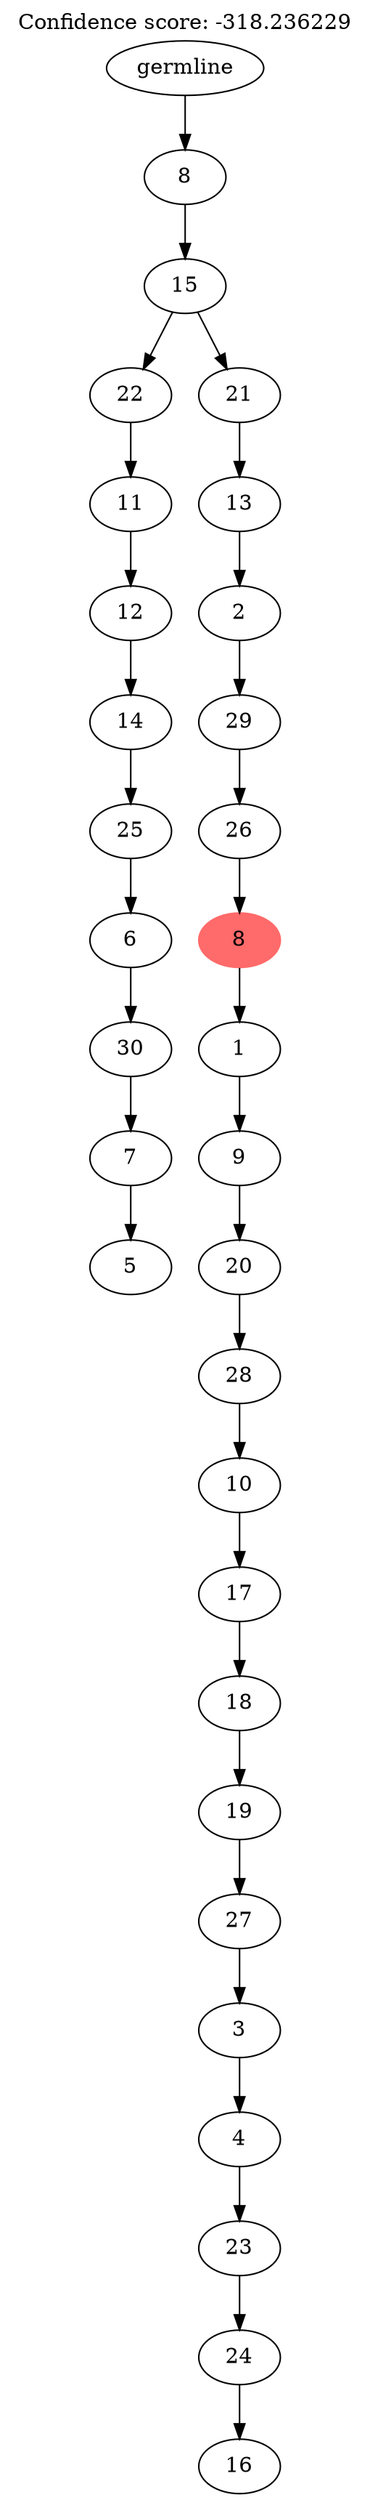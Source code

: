 digraph g {
	"30" -> "31";
	"31" [label="5"];
	"29" -> "30";
	"30" [label="7"];
	"28" -> "29";
	"29" [label="30"];
	"27" -> "28";
	"28" [label="6"];
	"26" -> "27";
	"27" [label="25"];
	"25" -> "26";
	"26" [label="14"];
	"24" -> "25";
	"25" [label="12"];
	"23" -> "24";
	"24" [label="11"];
	"21" -> "22";
	"22" [label="16"];
	"20" -> "21";
	"21" [label="24"];
	"19" -> "20";
	"20" [label="23"];
	"18" -> "19";
	"19" [label="4"];
	"17" -> "18";
	"18" [label="3"];
	"16" -> "17";
	"17" [label="27"];
	"15" -> "16";
	"16" [label="19"];
	"14" -> "15";
	"15" [label="18"];
	"13" -> "14";
	"14" [label="17"];
	"12" -> "13";
	"13" [label="10"];
	"11" -> "12";
	"12" [label="28"];
	"10" -> "11";
	"11" [label="20"];
	"9" -> "10";
	"10" [label="9"];
	"8" -> "9";
	"9" [label="1"];
	"7" -> "8";
	"8" [color=indianred1, style=filled, label="8"];
	"6" -> "7";
	"7" [label="26"];
	"5" -> "6";
	"6" [label="29"];
	"4" -> "5";
	"5" [label="2"];
	"3" -> "4";
	"4" [label="13"];
	"2" -> "3";
	"3" [label="21"];
	"2" -> "23";
	"23" [label="22"];
	"1" -> "2";
	"2" [label="15"];
	"0" -> "1";
	"1" [label="8"];
	"0" [label="germline"];
	labelloc="t";
	label="Confidence score: -318.236229";
}
